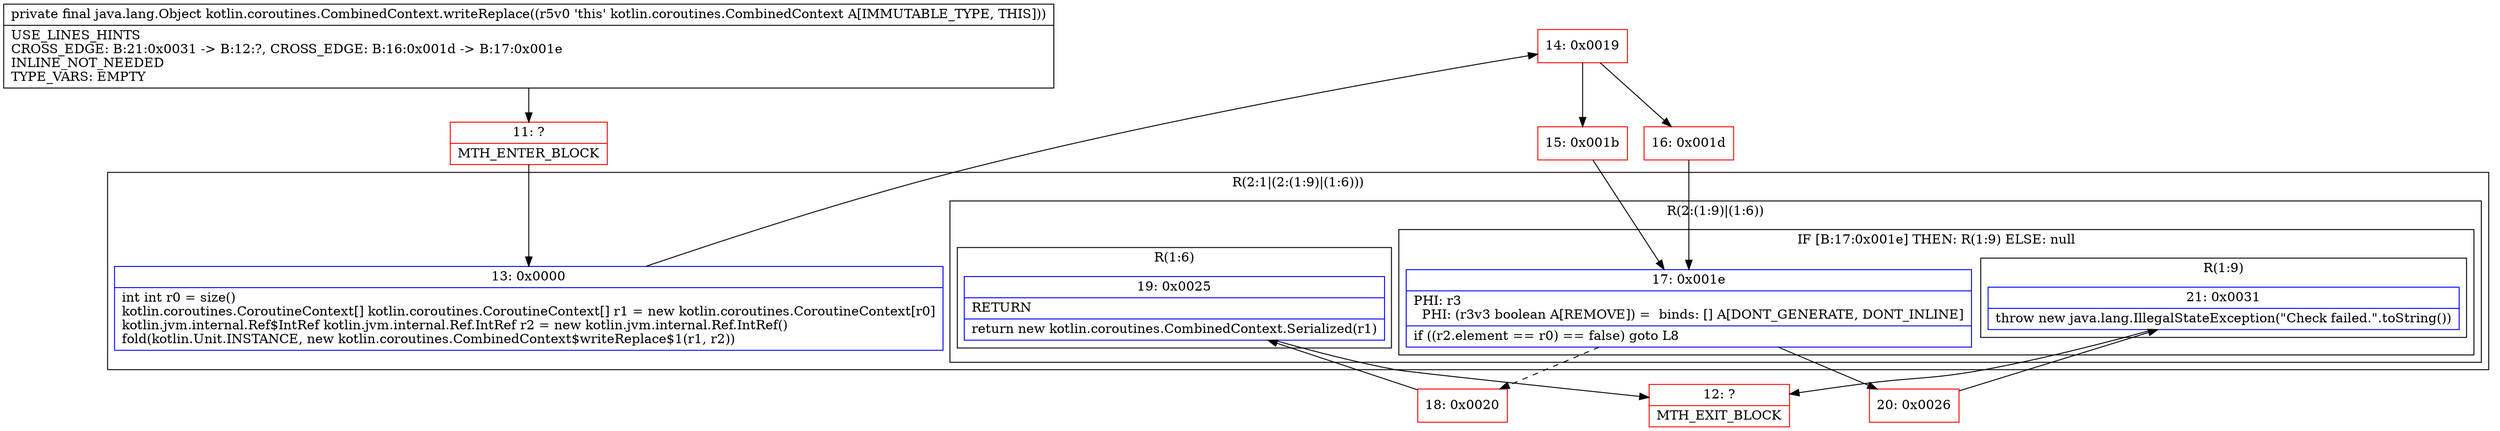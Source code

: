digraph "CFG forkotlin.coroutines.CombinedContext.writeReplace()Ljava\/lang\/Object;" {
subgraph cluster_Region_1274231243 {
label = "R(2:1|(2:(1:9)|(1:6)))";
node [shape=record,color=blue];
Node_13 [shape=record,label="{13\:\ 0x0000|int int r0 = size()\lkotlin.coroutines.CoroutineContext[] kotlin.coroutines.CoroutineContext[] r1 = new kotlin.coroutines.CoroutineContext[r0]\lkotlin.jvm.internal.Ref$IntRef kotlin.jvm.internal.Ref.IntRef r2 = new kotlin.jvm.internal.Ref.IntRef()\lfold(kotlin.Unit.INSTANCE, new kotlin.coroutines.CombinedContext$writeReplace$1(r1, r2))\l}"];
subgraph cluster_Region_1591758405 {
label = "R(2:(1:9)|(1:6))";
node [shape=record,color=blue];
subgraph cluster_IfRegion_1772870959 {
label = "IF [B:17:0x001e] THEN: R(1:9) ELSE: null";
node [shape=record,color=blue];
Node_17 [shape=record,label="{17\:\ 0x001e|PHI: r3 \l  PHI: (r3v3 boolean A[REMOVE]) =  binds: [] A[DONT_GENERATE, DONT_INLINE]\l|if ((r2.element == r0) == false) goto L8\l}"];
subgraph cluster_Region_364954709 {
label = "R(1:9)";
node [shape=record,color=blue];
Node_21 [shape=record,label="{21\:\ 0x0031|throw new java.lang.IllegalStateException(\"Check failed.\".toString())\l}"];
}
}
subgraph cluster_Region_1528586666 {
label = "R(1:6)";
node [shape=record,color=blue];
Node_19 [shape=record,label="{19\:\ 0x0025|RETURN\l|return new kotlin.coroutines.CombinedContext.Serialized(r1)\l}"];
}
}
}
Node_11 [shape=record,color=red,label="{11\:\ ?|MTH_ENTER_BLOCK\l}"];
Node_14 [shape=record,color=red,label="{14\:\ 0x0019}"];
Node_15 [shape=record,color=red,label="{15\:\ 0x001b}"];
Node_18 [shape=record,color=red,label="{18\:\ 0x0020}"];
Node_12 [shape=record,color=red,label="{12\:\ ?|MTH_EXIT_BLOCK\l}"];
Node_20 [shape=record,color=red,label="{20\:\ 0x0026}"];
Node_16 [shape=record,color=red,label="{16\:\ 0x001d}"];
MethodNode[shape=record,label="{private final java.lang.Object kotlin.coroutines.CombinedContext.writeReplace((r5v0 'this' kotlin.coroutines.CombinedContext A[IMMUTABLE_TYPE, THIS]))  | USE_LINES_HINTS\lCROSS_EDGE: B:21:0x0031 \-\> B:12:?, CROSS_EDGE: B:16:0x001d \-\> B:17:0x001e\lINLINE_NOT_NEEDED\lTYPE_VARS: EMPTY\l}"];
MethodNode -> Node_11;Node_13 -> Node_14;
Node_17 -> Node_18[style=dashed];
Node_17 -> Node_20;
Node_21 -> Node_12;
Node_19 -> Node_12;
Node_11 -> Node_13;
Node_14 -> Node_15;
Node_14 -> Node_16;
Node_15 -> Node_17;
Node_18 -> Node_19;
Node_20 -> Node_21;
Node_16 -> Node_17;
}

